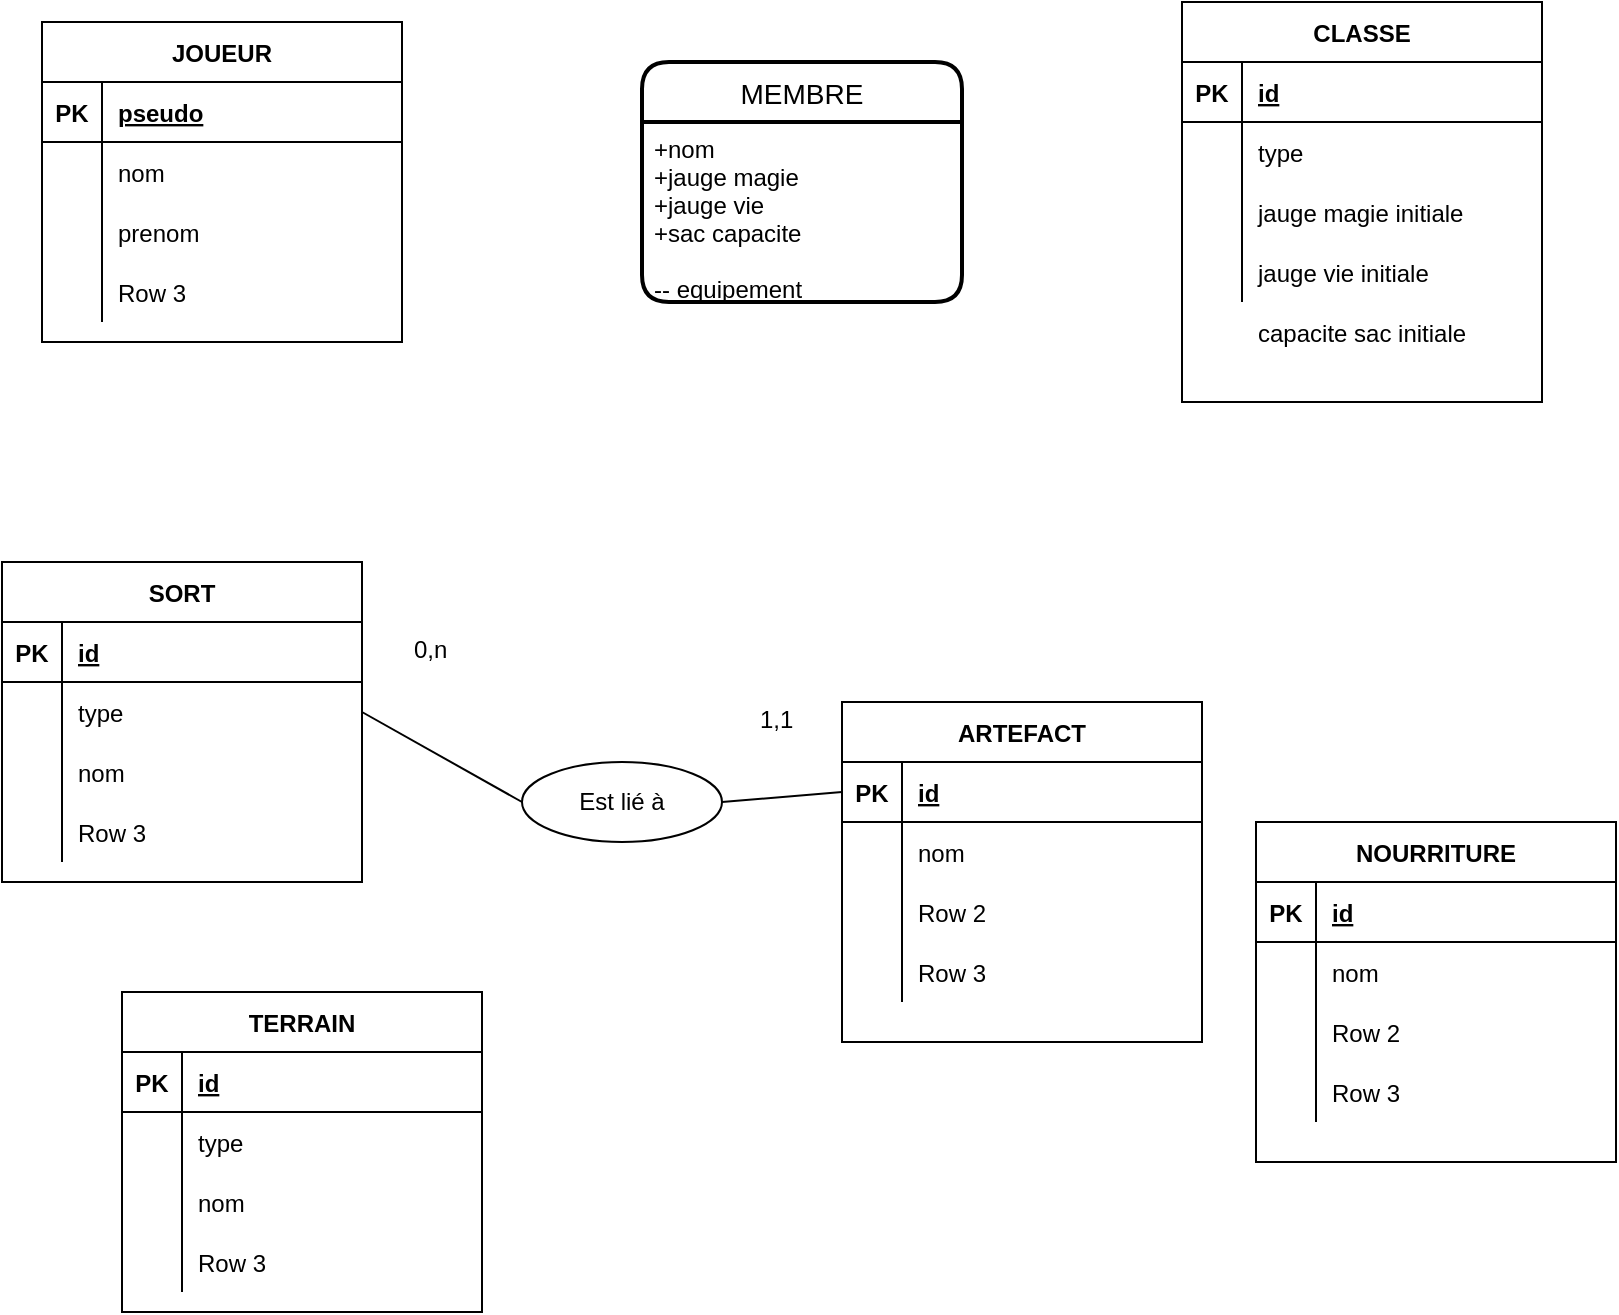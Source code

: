 <mxfile version="18.0.5" type="github">
  <diagram id="5ztTTNuFYKtxgXYqC56W" name="Page-1">
    <mxGraphModel dx="1221" dy="589" grid="1" gridSize="10" guides="1" tooltips="1" connect="1" arrows="1" fold="1" page="1" pageScale="1" pageWidth="827" pageHeight="1169" math="0" shadow="0">
      <root>
        <mxCell id="0" />
        <mxCell id="1" parent="0" />
        <mxCell id="EVqDO3nRReP4xpooN0YJ-36" value="JOUEUR" style="shape=table;startSize=30;container=1;collapsible=1;childLayout=tableLayout;fixedRows=1;rowLines=0;fontStyle=1;align=center;resizeLast=1;" vertex="1" parent="1">
          <mxGeometry x="40" y="100" width="180" height="160" as="geometry" />
        </mxCell>
        <mxCell id="EVqDO3nRReP4xpooN0YJ-37" value="" style="shape=tableRow;horizontal=0;startSize=0;swimlaneHead=0;swimlaneBody=0;fillColor=none;collapsible=0;dropTarget=0;points=[[0,0.5],[1,0.5]];portConstraint=eastwest;top=0;left=0;right=0;bottom=1;" vertex="1" parent="EVqDO3nRReP4xpooN0YJ-36">
          <mxGeometry y="30" width="180" height="30" as="geometry" />
        </mxCell>
        <mxCell id="EVqDO3nRReP4xpooN0YJ-38" value="PK" style="shape=partialRectangle;connectable=0;fillColor=none;top=0;left=0;bottom=0;right=0;fontStyle=1;overflow=hidden;" vertex="1" parent="EVqDO3nRReP4xpooN0YJ-37">
          <mxGeometry width="30" height="30" as="geometry">
            <mxRectangle width="30" height="30" as="alternateBounds" />
          </mxGeometry>
        </mxCell>
        <mxCell id="EVqDO3nRReP4xpooN0YJ-39" value="pseudo" style="shape=partialRectangle;connectable=0;fillColor=none;top=0;left=0;bottom=0;right=0;align=left;spacingLeft=6;fontStyle=5;overflow=hidden;" vertex="1" parent="EVqDO3nRReP4xpooN0YJ-37">
          <mxGeometry x="30" width="150" height="30" as="geometry">
            <mxRectangle width="150" height="30" as="alternateBounds" />
          </mxGeometry>
        </mxCell>
        <mxCell id="EVqDO3nRReP4xpooN0YJ-40" value="" style="shape=tableRow;horizontal=0;startSize=0;swimlaneHead=0;swimlaneBody=0;fillColor=none;collapsible=0;dropTarget=0;points=[[0,0.5],[1,0.5]];portConstraint=eastwest;top=0;left=0;right=0;bottom=0;" vertex="1" parent="EVqDO3nRReP4xpooN0YJ-36">
          <mxGeometry y="60" width="180" height="30" as="geometry" />
        </mxCell>
        <mxCell id="EVqDO3nRReP4xpooN0YJ-41" value="" style="shape=partialRectangle;connectable=0;fillColor=none;top=0;left=0;bottom=0;right=0;editable=1;overflow=hidden;" vertex="1" parent="EVqDO3nRReP4xpooN0YJ-40">
          <mxGeometry width="30" height="30" as="geometry">
            <mxRectangle width="30" height="30" as="alternateBounds" />
          </mxGeometry>
        </mxCell>
        <mxCell id="EVqDO3nRReP4xpooN0YJ-42" value="nom" style="shape=partialRectangle;connectable=0;fillColor=none;top=0;left=0;bottom=0;right=0;align=left;spacingLeft=6;overflow=hidden;" vertex="1" parent="EVqDO3nRReP4xpooN0YJ-40">
          <mxGeometry x="30" width="150" height="30" as="geometry">
            <mxRectangle width="150" height="30" as="alternateBounds" />
          </mxGeometry>
        </mxCell>
        <mxCell id="EVqDO3nRReP4xpooN0YJ-43" value="" style="shape=tableRow;horizontal=0;startSize=0;swimlaneHead=0;swimlaneBody=0;fillColor=none;collapsible=0;dropTarget=0;points=[[0,0.5],[1,0.5]];portConstraint=eastwest;top=0;left=0;right=0;bottom=0;" vertex="1" parent="EVqDO3nRReP4xpooN0YJ-36">
          <mxGeometry y="90" width="180" height="30" as="geometry" />
        </mxCell>
        <mxCell id="EVqDO3nRReP4xpooN0YJ-44" value="" style="shape=partialRectangle;connectable=0;fillColor=none;top=0;left=0;bottom=0;right=0;editable=1;overflow=hidden;" vertex="1" parent="EVqDO3nRReP4xpooN0YJ-43">
          <mxGeometry width="30" height="30" as="geometry">
            <mxRectangle width="30" height="30" as="alternateBounds" />
          </mxGeometry>
        </mxCell>
        <mxCell id="EVqDO3nRReP4xpooN0YJ-45" value="prenom" style="shape=partialRectangle;connectable=0;fillColor=none;top=0;left=0;bottom=0;right=0;align=left;spacingLeft=6;overflow=hidden;" vertex="1" parent="EVqDO3nRReP4xpooN0YJ-43">
          <mxGeometry x="30" width="150" height="30" as="geometry">
            <mxRectangle width="150" height="30" as="alternateBounds" />
          </mxGeometry>
        </mxCell>
        <mxCell id="EVqDO3nRReP4xpooN0YJ-46" value="" style="shape=tableRow;horizontal=0;startSize=0;swimlaneHead=0;swimlaneBody=0;fillColor=none;collapsible=0;dropTarget=0;points=[[0,0.5],[1,0.5]];portConstraint=eastwest;top=0;left=0;right=0;bottom=0;" vertex="1" parent="EVqDO3nRReP4xpooN0YJ-36">
          <mxGeometry y="120" width="180" height="30" as="geometry" />
        </mxCell>
        <mxCell id="EVqDO3nRReP4xpooN0YJ-47" value="" style="shape=partialRectangle;connectable=0;fillColor=none;top=0;left=0;bottom=0;right=0;editable=1;overflow=hidden;" vertex="1" parent="EVqDO3nRReP4xpooN0YJ-46">
          <mxGeometry width="30" height="30" as="geometry">
            <mxRectangle width="30" height="30" as="alternateBounds" />
          </mxGeometry>
        </mxCell>
        <mxCell id="EVqDO3nRReP4xpooN0YJ-48" value="Row 3" style="shape=partialRectangle;connectable=0;fillColor=none;top=0;left=0;bottom=0;right=0;align=left;spacingLeft=6;overflow=hidden;" vertex="1" parent="EVqDO3nRReP4xpooN0YJ-46">
          <mxGeometry x="30" width="150" height="30" as="geometry">
            <mxRectangle width="150" height="30" as="alternateBounds" />
          </mxGeometry>
        </mxCell>
        <mxCell id="EVqDO3nRReP4xpooN0YJ-49" value="CLASSE" style="shape=table;startSize=30;container=1;collapsible=1;childLayout=tableLayout;fixedRows=1;rowLines=0;fontStyle=1;align=center;resizeLast=1;" vertex="1" parent="1">
          <mxGeometry x="610" y="90" width="180" height="200" as="geometry" />
        </mxCell>
        <mxCell id="EVqDO3nRReP4xpooN0YJ-50" value="" style="shape=tableRow;horizontal=0;startSize=0;swimlaneHead=0;swimlaneBody=0;fillColor=none;collapsible=0;dropTarget=0;points=[[0,0.5],[1,0.5]];portConstraint=eastwest;top=0;left=0;right=0;bottom=1;" vertex="1" parent="EVqDO3nRReP4xpooN0YJ-49">
          <mxGeometry y="30" width="180" height="30" as="geometry" />
        </mxCell>
        <mxCell id="EVqDO3nRReP4xpooN0YJ-51" value="PK" style="shape=partialRectangle;connectable=0;fillColor=none;top=0;left=0;bottom=0;right=0;fontStyle=1;overflow=hidden;" vertex="1" parent="EVqDO3nRReP4xpooN0YJ-50">
          <mxGeometry width="30" height="30" as="geometry">
            <mxRectangle width="30" height="30" as="alternateBounds" />
          </mxGeometry>
        </mxCell>
        <mxCell id="EVqDO3nRReP4xpooN0YJ-52" value="id" style="shape=partialRectangle;connectable=0;fillColor=none;top=0;left=0;bottom=0;right=0;align=left;spacingLeft=6;fontStyle=5;overflow=hidden;" vertex="1" parent="EVqDO3nRReP4xpooN0YJ-50">
          <mxGeometry x="30" width="150" height="30" as="geometry">
            <mxRectangle width="150" height="30" as="alternateBounds" />
          </mxGeometry>
        </mxCell>
        <mxCell id="EVqDO3nRReP4xpooN0YJ-53" value="" style="shape=tableRow;horizontal=0;startSize=0;swimlaneHead=0;swimlaneBody=0;fillColor=none;collapsible=0;dropTarget=0;points=[[0,0.5],[1,0.5]];portConstraint=eastwest;top=0;left=0;right=0;bottom=0;" vertex="1" parent="EVqDO3nRReP4xpooN0YJ-49">
          <mxGeometry y="60" width="180" height="30" as="geometry" />
        </mxCell>
        <mxCell id="EVqDO3nRReP4xpooN0YJ-54" value="" style="shape=partialRectangle;connectable=0;fillColor=none;top=0;left=0;bottom=0;right=0;editable=1;overflow=hidden;" vertex="1" parent="EVqDO3nRReP4xpooN0YJ-53">
          <mxGeometry width="30" height="30" as="geometry">
            <mxRectangle width="30" height="30" as="alternateBounds" />
          </mxGeometry>
        </mxCell>
        <mxCell id="EVqDO3nRReP4xpooN0YJ-55" value="type" style="shape=partialRectangle;connectable=0;fillColor=none;top=0;left=0;bottom=0;right=0;align=left;spacingLeft=6;overflow=hidden;" vertex="1" parent="EVqDO3nRReP4xpooN0YJ-53">
          <mxGeometry x="30" width="150" height="30" as="geometry">
            <mxRectangle width="150" height="30" as="alternateBounds" />
          </mxGeometry>
        </mxCell>
        <mxCell id="EVqDO3nRReP4xpooN0YJ-56" value="" style="shape=tableRow;horizontal=0;startSize=0;swimlaneHead=0;swimlaneBody=0;fillColor=none;collapsible=0;dropTarget=0;points=[[0,0.5],[1,0.5]];portConstraint=eastwest;top=0;left=0;right=0;bottom=0;" vertex="1" parent="EVqDO3nRReP4xpooN0YJ-49">
          <mxGeometry y="90" width="180" height="30" as="geometry" />
        </mxCell>
        <mxCell id="EVqDO3nRReP4xpooN0YJ-57" value="" style="shape=partialRectangle;connectable=0;fillColor=none;top=0;left=0;bottom=0;right=0;editable=1;overflow=hidden;" vertex="1" parent="EVqDO3nRReP4xpooN0YJ-56">
          <mxGeometry width="30" height="30" as="geometry">
            <mxRectangle width="30" height="30" as="alternateBounds" />
          </mxGeometry>
        </mxCell>
        <mxCell id="EVqDO3nRReP4xpooN0YJ-58" value="jauge magie initiale" style="shape=partialRectangle;connectable=0;fillColor=none;top=0;left=0;bottom=0;right=0;align=left;spacingLeft=6;overflow=hidden;" vertex="1" parent="EVqDO3nRReP4xpooN0YJ-56">
          <mxGeometry x="30" width="150" height="30" as="geometry">
            <mxRectangle width="150" height="30" as="alternateBounds" />
          </mxGeometry>
        </mxCell>
        <mxCell id="EVqDO3nRReP4xpooN0YJ-59" value="" style="shape=tableRow;horizontal=0;startSize=0;swimlaneHead=0;swimlaneBody=0;fillColor=none;collapsible=0;dropTarget=0;points=[[0,0.5],[1,0.5]];portConstraint=eastwest;top=0;left=0;right=0;bottom=0;" vertex="1" parent="EVqDO3nRReP4xpooN0YJ-49">
          <mxGeometry y="120" width="180" height="30" as="geometry" />
        </mxCell>
        <mxCell id="EVqDO3nRReP4xpooN0YJ-60" value="" style="shape=partialRectangle;connectable=0;fillColor=none;top=0;left=0;bottom=0;right=0;editable=1;overflow=hidden;" vertex="1" parent="EVqDO3nRReP4xpooN0YJ-59">
          <mxGeometry width="30" height="30" as="geometry">
            <mxRectangle width="30" height="30" as="alternateBounds" />
          </mxGeometry>
        </mxCell>
        <mxCell id="EVqDO3nRReP4xpooN0YJ-61" value="jauge vie initiale" style="shape=partialRectangle;connectable=0;fillColor=none;top=0;left=0;bottom=0;right=0;align=left;spacingLeft=6;overflow=hidden;" vertex="1" parent="EVqDO3nRReP4xpooN0YJ-59">
          <mxGeometry x="30" width="150" height="30" as="geometry">
            <mxRectangle width="150" height="30" as="alternateBounds" />
          </mxGeometry>
        </mxCell>
        <mxCell id="EVqDO3nRReP4xpooN0YJ-78" value="MEMBRE" style="swimlane;childLayout=stackLayout;horizontal=1;startSize=30;horizontalStack=0;rounded=1;fontSize=14;fontStyle=0;strokeWidth=2;resizeParent=0;resizeLast=1;shadow=0;dashed=0;align=center;" vertex="1" parent="1">
          <mxGeometry x="340" y="120" width="160" height="120" as="geometry" />
        </mxCell>
        <mxCell id="EVqDO3nRReP4xpooN0YJ-79" value="+nom&#xa;+jauge magie&#xa;+jauge vie&#xa;+sac capacite&#xa;&#xa;-- equipement&#xa;" style="align=left;strokeColor=none;fillColor=none;spacingLeft=4;fontSize=12;verticalAlign=top;resizable=0;rotatable=0;part=1;" vertex="1" parent="EVqDO3nRReP4xpooN0YJ-78">
          <mxGeometry y="30" width="160" height="90" as="geometry" />
        </mxCell>
        <mxCell id="EVqDO3nRReP4xpooN0YJ-80" value="SORT" style="shape=table;startSize=30;container=1;collapsible=1;childLayout=tableLayout;fixedRows=1;rowLines=0;fontStyle=1;align=center;resizeLast=1;" vertex="1" parent="1">
          <mxGeometry x="20" y="370" width="180" height="160" as="geometry" />
        </mxCell>
        <mxCell id="EVqDO3nRReP4xpooN0YJ-81" value="" style="shape=tableRow;horizontal=0;startSize=0;swimlaneHead=0;swimlaneBody=0;fillColor=none;collapsible=0;dropTarget=0;points=[[0,0.5],[1,0.5]];portConstraint=eastwest;top=0;left=0;right=0;bottom=1;" vertex="1" parent="EVqDO3nRReP4xpooN0YJ-80">
          <mxGeometry y="30" width="180" height="30" as="geometry" />
        </mxCell>
        <mxCell id="EVqDO3nRReP4xpooN0YJ-82" value="PK" style="shape=partialRectangle;connectable=0;fillColor=none;top=0;left=0;bottom=0;right=0;fontStyle=1;overflow=hidden;" vertex="1" parent="EVqDO3nRReP4xpooN0YJ-81">
          <mxGeometry width="30" height="30" as="geometry">
            <mxRectangle width="30" height="30" as="alternateBounds" />
          </mxGeometry>
        </mxCell>
        <mxCell id="EVqDO3nRReP4xpooN0YJ-83" value="id" style="shape=partialRectangle;connectable=0;fillColor=none;top=0;left=0;bottom=0;right=0;align=left;spacingLeft=6;fontStyle=5;overflow=hidden;" vertex="1" parent="EVqDO3nRReP4xpooN0YJ-81">
          <mxGeometry x="30" width="150" height="30" as="geometry">
            <mxRectangle width="150" height="30" as="alternateBounds" />
          </mxGeometry>
        </mxCell>
        <mxCell id="EVqDO3nRReP4xpooN0YJ-84" value="" style="shape=tableRow;horizontal=0;startSize=0;swimlaneHead=0;swimlaneBody=0;fillColor=none;collapsible=0;dropTarget=0;points=[[0,0.5],[1,0.5]];portConstraint=eastwest;top=0;left=0;right=0;bottom=0;" vertex="1" parent="EVqDO3nRReP4xpooN0YJ-80">
          <mxGeometry y="60" width="180" height="30" as="geometry" />
        </mxCell>
        <mxCell id="EVqDO3nRReP4xpooN0YJ-85" value="" style="shape=partialRectangle;connectable=0;fillColor=none;top=0;left=0;bottom=0;right=0;editable=1;overflow=hidden;" vertex="1" parent="EVqDO3nRReP4xpooN0YJ-84">
          <mxGeometry width="30" height="30" as="geometry">
            <mxRectangle width="30" height="30" as="alternateBounds" />
          </mxGeometry>
        </mxCell>
        <mxCell id="EVqDO3nRReP4xpooN0YJ-86" value="type" style="shape=partialRectangle;connectable=0;fillColor=none;top=0;left=0;bottom=0;right=0;align=left;spacingLeft=6;overflow=hidden;" vertex="1" parent="EVqDO3nRReP4xpooN0YJ-84">
          <mxGeometry x="30" width="150" height="30" as="geometry">
            <mxRectangle width="150" height="30" as="alternateBounds" />
          </mxGeometry>
        </mxCell>
        <mxCell id="EVqDO3nRReP4xpooN0YJ-87" value="" style="shape=tableRow;horizontal=0;startSize=0;swimlaneHead=0;swimlaneBody=0;fillColor=none;collapsible=0;dropTarget=0;points=[[0,0.5],[1,0.5]];portConstraint=eastwest;top=0;left=0;right=0;bottom=0;" vertex="1" parent="EVqDO3nRReP4xpooN0YJ-80">
          <mxGeometry y="90" width="180" height="30" as="geometry" />
        </mxCell>
        <mxCell id="EVqDO3nRReP4xpooN0YJ-88" value="" style="shape=partialRectangle;connectable=0;fillColor=none;top=0;left=0;bottom=0;right=0;editable=1;overflow=hidden;" vertex="1" parent="EVqDO3nRReP4xpooN0YJ-87">
          <mxGeometry width="30" height="30" as="geometry">
            <mxRectangle width="30" height="30" as="alternateBounds" />
          </mxGeometry>
        </mxCell>
        <mxCell id="EVqDO3nRReP4xpooN0YJ-89" value="nom" style="shape=partialRectangle;connectable=0;fillColor=none;top=0;left=0;bottom=0;right=0;align=left;spacingLeft=6;overflow=hidden;" vertex="1" parent="EVqDO3nRReP4xpooN0YJ-87">
          <mxGeometry x="30" width="150" height="30" as="geometry">
            <mxRectangle width="150" height="30" as="alternateBounds" />
          </mxGeometry>
        </mxCell>
        <mxCell id="EVqDO3nRReP4xpooN0YJ-90" value="" style="shape=tableRow;horizontal=0;startSize=0;swimlaneHead=0;swimlaneBody=0;fillColor=none;collapsible=0;dropTarget=0;points=[[0,0.5],[1,0.5]];portConstraint=eastwest;top=0;left=0;right=0;bottom=0;" vertex="1" parent="EVqDO3nRReP4xpooN0YJ-80">
          <mxGeometry y="120" width="180" height="30" as="geometry" />
        </mxCell>
        <mxCell id="EVqDO3nRReP4xpooN0YJ-91" value="" style="shape=partialRectangle;connectable=0;fillColor=none;top=0;left=0;bottom=0;right=0;editable=1;overflow=hidden;" vertex="1" parent="EVqDO3nRReP4xpooN0YJ-90">
          <mxGeometry width="30" height="30" as="geometry">
            <mxRectangle width="30" height="30" as="alternateBounds" />
          </mxGeometry>
        </mxCell>
        <mxCell id="EVqDO3nRReP4xpooN0YJ-92" value="Row 3" style="shape=partialRectangle;connectable=0;fillColor=none;top=0;left=0;bottom=0;right=0;align=left;spacingLeft=6;overflow=hidden;" vertex="1" parent="EVqDO3nRReP4xpooN0YJ-90">
          <mxGeometry x="30" width="150" height="30" as="geometry">
            <mxRectangle width="150" height="30" as="alternateBounds" />
          </mxGeometry>
        </mxCell>
        <mxCell id="EVqDO3nRReP4xpooN0YJ-93" value="TERRAIN" style="shape=table;startSize=30;container=1;collapsible=1;childLayout=tableLayout;fixedRows=1;rowLines=0;fontStyle=1;align=center;resizeLast=1;" vertex="1" parent="1">
          <mxGeometry x="80" y="585" width="180" height="160" as="geometry" />
        </mxCell>
        <mxCell id="EVqDO3nRReP4xpooN0YJ-94" value="" style="shape=tableRow;horizontal=0;startSize=0;swimlaneHead=0;swimlaneBody=0;fillColor=none;collapsible=0;dropTarget=0;points=[[0,0.5],[1,0.5]];portConstraint=eastwest;top=0;left=0;right=0;bottom=1;" vertex="1" parent="EVqDO3nRReP4xpooN0YJ-93">
          <mxGeometry y="30" width="180" height="30" as="geometry" />
        </mxCell>
        <mxCell id="EVqDO3nRReP4xpooN0YJ-95" value="PK" style="shape=partialRectangle;connectable=0;fillColor=none;top=0;left=0;bottom=0;right=0;fontStyle=1;overflow=hidden;" vertex="1" parent="EVqDO3nRReP4xpooN0YJ-94">
          <mxGeometry width="30" height="30" as="geometry">
            <mxRectangle width="30" height="30" as="alternateBounds" />
          </mxGeometry>
        </mxCell>
        <mxCell id="EVqDO3nRReP4xpooN0YJ-96" value="id" style="shape=partialRectangle;connectable=0;fillColor=none;top=0;left=0;bottom=0;right=0;align=left;spacingLeft=6;fontStyle=5;overflow=hidden;" vertex="1" parent="EVqDO3nRReP4xpooN0YJ-94">
          <mxGeometry x="30" width="150" height="30" as="geometry">
            <mxRectangle width="150" height="30" as="alternateBounds" />
          </mxGeometry>
        </mxCell>
        <mxCell id="EVqDO3nRReP4xpooN0YJ-97" value="" style="shape=tableRow;horizontal=0;startSize=0;swimlaneHead=0;swimlaneBody=0;fillColor=none;collapsible=0;dropTarget=0;points=[[0,0.5],[1,0.5]];portConstraint=eastwest;top=0;left=0;right=0;bottom=0;" vertex="1" parent="EVqDO3nRReP4xpooN0YJ-93">
          <mxGeometry y="60" width="180" height="30" as="geometry" />
        </mxCell>
        <mxCell id="EVqDO3nRReP4xpooN0YJ-98" value="" style="shape=partialRectangle;connectable=0;fillColor=none;top=0;left=0;bottom=0;right=0;editable=1;overflow=hidden;" vertex="1" parent="EVqDO3nRReP4xpooN0YJ-97">
          <mxGeometry width="30" height="30" as="geometry">
            <mxRectangle width="30" height="30" as="alternateBounds" />
          </mxGeometry>
        </mxCell>
        <mxCell id="EVqDO3nRReP4xpooN0YJ-99" value="type" style="shape=partialRectangle;connectable=0;fillColor=none;top=0;left=0;bottom=0;right=0;align=left;spacingLeft=6;overflow=hidden;" vertex="1" parent="EVqDO3nRReP4xpooN0YJ-97">
          <mxGeometry x="30" width="150" height="30" as="geometry">
            <mxRectangle width="150" height="30" as="alternateBounds" />
          </mxGeometry>
        </mxCell>
        <mxCell id="EVqDO3nRReP4xpooN0YJ-100" value="" style="shape=tableRow;horizontal=0;startSize=0;swimlaneHead=0;swimlaneBody=0;fillColor=none;collapsible=0;dropTarget=0;points=[[0,0.5],[1,0.5]];portConstraint=eastwest;top=0;left=0;right=0;bottom=0;" vertex="1" parent="EVqDO3nRReP4xpooN0YJ-93">
          <mxGeometry y="90" width="180" height="30" as="geometry" />
        </mxCell>
        <mxCell id="EVqDO3nRReP4xpooN0YJ-101" value="" style="shape=partialRectangle;connectable=0;fillColor=none;top=0;left=0;bottom=0;right=0;editable=1;overflow=hidden;" vertex="1" parent="EVqDO3nRReP4xpooN0YJ-100">
          <mxGeometry width="30" height="30" as="geometry">
            <mxRectangle width="30" height="30" as="alternateBounds" />
          </mxGeometry>
        </mxCell>
        <mxCell id="EVqDO3nRReP4xpooN0YJ-102" value="nom" style="shape=partialRectangle;connectable=0;fillColor=none;top=0;left=0;bottom=0;right=0;align=left;spacingLeft=6;overflow=hidden;" vertex="1" parent="EVqDO3nRReP4xpooN0YJ-100">
          <mxGeometry x="30" width="150" height="30" as="geometry">
            <mxRectangle width="150" height="30" as="alternateBounds" />
          </mxGeometry>
        </mxCell>
        <mxCell id="EVqDO3nRReP4xpooN0YJ-103" value="" style="shape=tableRow;horizontal=0;startSize=0;swimlaneHead=0;swimlaneBody=0;fillColor=none;collapsible=0;dropTarget=0;points=[[0,0.5],[1,0.5]];portConstraint=eastwest;top=0;left=0;right=0;bottom=0;" vertex="1" parent="EVqDO3nRReP4xpooN0YJ-93">
          <mxGeometry y="120" width="180" height="30" as="geometry" />
        </mxCell>
        <mxCell id="EVqDO3nRReP4xpooN0YJ-104" value="" style="shape=partialRectangle;connectable=0;fillColor=none;top=0;left=0;bottom=0;right=0;editable=1;overflow=hidden;" vertex="1" parent="EVqDO3nRReP4xpooN0YJ-103">
          <mxGeometry width="30" height="30" as="geometry">
            <mxRectangle width="30" height="30" as="alternateBounds" />
          </mxGeometry>
        </mxCell>
        <mxCell id="EVqDO3nRReP4xpooN0YJ-105" value="Row 3" style="shape=partialRectangle;connectable=0;fillColor=none;top=0;left=0;bottom=0;right=0;align=left;spacingLeft=6;overflow=hidden;" vertex="1" parent="EVqDO3nRReP4xpooN0YJ-103">
          <mxGeometry x="30" width="150" height="30" as="geometry">
            <mxRectangle width="150" height="30" as="alternateBounds" />
          </mxGeometry>
        </mxCell>
        <mxCell id="EVqDO3nRReP4xpooN0YJ-123" value="ARTEFACT" style="shape=table;startSize=30;container=1;collapsible=1;childLayout=tableLayout;fixedRows=1;rowLines=0;fontStyle=1;align=center;resizeLast=1;" vertex="1" parent="1">
          <mxGeometry x="440" y="440" width="180" height="170" as="geometry" />
        </mxCell>
        <mxCell id="EVqDO3nRReP4xpooN0YJ-124" value="" style="shape=tableRow;horizontal=0;startSize=0;swimlaneHead=0;swimlaneBody=0;fillColor=none;collapsible=0;dropTarget=0;points=[[0,0.5],[1,0.5]];portConstraint=eastwest;top=0;left=0;right=0;bottom=1;" vertex="1" parent="EVqDO3nRReP4xpooN0YJ-123">
          <mxGeometry y="30" width="180" height="30" as="geometry" />
        </mxCell>
        <mxCell id="EVqDO3nRReP4xpooN0YJ-125" value="PK" style="shape=partialRectangle;connectable=0;fillColor=none;top=0;left=0;bottom=0;right=0;fontStyle=1;overflow=hidden;" vertex="1" parent="EVqDO3nRReP4xpooN0YJ-124">
          <mxGeometry width="30" height="30" as="geometry">
            <mxRectangle width="30" height="30" as="alternateBounds" />
          </mxGeometry>
        </mxCell>
        <mxCell id="EVqDO3nRReP4xpooN0YJ-126" value="id" style="shape=partialRectangle;connectable=0;fillColor=none;top=0;left=0;bottom=0;right=0;align=left;spacingLeft=6;fontStyle=5;overflow=hidden;" vertex="1" parent="EVqDO3nRReP4xpooN0YJ-124">
          <mxGeometry x="30" width="150" height="30" as="geometry">
            <mxRectangle width="150" height="30" as="alternateBounds" />
          </mxGeometry>
        </mxCell>
        <mxCell id="EVqDO3nRReP4xpooN0YJ-127" value="" style="shape=tableRow;horizontal=0;startSize=0;swimlaneHead=0;swimlaneBody=0;fillColor=none;collapsible=0;dropTarget=0;points=[[0,0.5],[1,0.5]];portConstraint=eastwest;top=0;left=0;right=0;bottom=0;" vertex="1" parent="EVqDO3nRReP4xpooN0YJ-123">
          <mxGeometry y="60" width="180" height="30" as="geometry" />
        </mxCell>
        <mxCell id="EVqDO3nRReP4xpooN0YJ-128" value="" style="shape=partialRectangle;connectable=0;fillColor=none;top=0;left=0;bottom=0;right=0;editable=1;overflow=hidden;" vertex="1" parent="EVqDO3nRReP4xpooN0YJ-127">
          <mxGeometry width="30" height="30" as="geometry">
            <mxRectangle width="30" height="30" as="alternateBounds" />
          </mxGeometry>
        </mxCell>
        <mxCell id="EVqDO3nRReP4xpooN0YJ-129" value="nom" style="shape=partialRectangle;connectable=0;fillColor=none;top=0;left=0;bottom=0;right=0;align=left;spacingLeft=6;overflow=hidden;" vertex="1" parent="EVqDO3nRReP4xpooN0YJ-127">
          <mxGeometry x="30" width="150" height="30" as="geometry">
            <mxRectangle width="150" height="30" as="alternateBounds" />
          </mxGeometry>
        </mxCell>
        <mxCell id="EVqDO3nRReP4xpooN0YJ-130" value="" style="shape=tableRow;horizontal=0;startSize=0;swimlaneHead=0;swimlaneBody=0;fillColor=none;collapsible=0;dropTarget=0;points=[[0,0.5],[1,0.5]];portConstraint=eastwest;top=0;left=0;right=0;bottom=0;" vertex="1" parent="EVqDO3nRReP4xpooN0YJ-123">
          <mxGeometry y="90" width="180" height="30" as="geometry" />
        </mxCell>
        <mxCell id="EVqDO3nRReP4xpooN0YJ-131" value="" style="shape=partialRectangle;connectable=0;fillColor=none;top=0;left=0;bottom=0;right=0;editable=1;overflow=hidden;" vertex="1" parent="EVqDO3nRReP4xpooN0YJ-130">
          <mxGeometry width="30" height="30" as="geometry">
            <mxRectangle width="30" height="30" as="alternateBounds" />
          </mxGeometry>
        </mxCell>
        <mxCell id="EVqDO3nRReP4xpooN0YJ-132" value="Row 2" style="shape=partialRectangle;connectable=0;fillColor=none;top=0;left=0;bottom=0;right=0;align=left;spacingLeft=6;overflow=hidden;" vertex="1" parent="EVqDO3nRReP4xpooN0YJ-130">
          <mxGeometry x="30" width="150" height="30" as="geometry">
            <mxRectangle width="150" height="30" as="alternateBounds" />
          </mxGeometry>
        </mxCell>
        <mxCell id="EVqDO3nRReP4xpooN0YJ-133" value="" style="shape=tableRow;horizontal=0;startSize=0;swimlaneHead=0;swimlaneBody=0;fillColor=none;collapsible=0;dropTarget=0;points=[[0,0.5],[1,0.5]];portConstraint=eastwest;top=0;left=0;right=0;bottom=0;" vertex="1" parent="EVqDO3nRReP4xpooN0YJ-123">
          <mxGeometry y="120" width="180" height="30" as="geometry" />
        </mxCell>
        <mxCell id="EVqDO3nRReP4xpooN0YJ-134" value="" style="shape=partialRectangle;connectable=0;fillColor=none;top=0;left=0;bottom=0;right=0;editable=1;overflow=hidden;" vertex="1" parent="EVqDO3nRReP4xpooN0YJ-133">
          <mxGeometry width="30" height="30" as="geometry">
            <mxRectangle width="30" height="30" as="alternateBounds" />
          </mxGeometry>
        </mxCell>
        <mxCell id="EVqDO3nRReP4xpooN0YJ-135" value="Row 3" style="shape=partialRectangle;connectable=0;fillColor=none;top=0;left=0;bottom=0;right=0;align=left;spacingLeft=6;overflow=hidden;" vertex="1" parent="EVqDO3nRReP4xpooN0YJ-133">
          <mxGeometry x="30" width="150" height="30" as="geometry">
            <mxRectangle width="150" height="30" as="alternateBounds" />
          </mxGeometry>
        </mxCell>
        <mxCell id="EVqDO3nRReP4xpooN0YJ-137" value="NOURRITURE" style="shape=table;startSize=30;container=1;collapsible=1;childLayout=tableLayout;fixedRows=1;rowLines=0;fontStyle=1;align=center;resizeLast=1;" vertex="1" parent="1">
          <mxGeometry x="647" y="500" width="180" height="170" as="geometry" />
        </mxCell>
        <mxCell id="EVqDO3nRReP4xpooN0YJ-138" value="" style="shape=tableRow;horizontal=0;startSize=0;swimlaneHead=0;swimlaneBody=0;fillColor=none;collapsible=0;dropTarget=0;points=[[0,0.5],[1,0.5]];portConstraint=eastwest;top=0;left=0;right=0;bottom=1;" vertex="1" parent="EVqDO3nRReP4xpooN0YJ-137">
          <mxGeometry y="30" width="180" height="30" as="geometry" />
        </mxCell>
        <mxCell id="EVqDO3nRReP4xpooN0YJ-139" value="PK" style="shape=partialRectangle;connectable=0;fillColor=none;top=0;left=0;bottom=0;right=0;fontStyle=1;overflow=hidden;" vertex="1" parent="EVqDO3nRReP4xpooN0YJ-138">
          <mxGeometry width="30" height="30" as="geometry">
            <mxRectangle width="30" height="30" as="alternateBounds" />
          </mxGeometry>
        </mxCell>
        <mxCell id="EVqDO3nRReP4xpooN0YJ-140" value="id" style="shape=partialRectangle;connectable=0;fillColor=none;top=0;left=0;bottom=0;right=0;align=left;spacingLeft=6;fontStyle=5;overflow=hidden;" vertex="1" parent="EVqDO3nRReP4xpooN0YJ-138">
          <mxGeometry x="30" width="150" height="30" as="geometry">
            <mxRectangle width="150" height="30" as="alternateBounds" />
          </mxGeometry>
        </mxCell>
        <mxCell id="EVqDO3nRReP4xpooN0YJ-141" value="" style="shape=tableRow;horizontal=0;startSize=0;swimlaneHead=0;swimlaneBody=0;fillColor=none;collapsible=0;dropTarget=0;points=[[0,0.5],[1,0.5]];portConstraint=eastwest;top=0;left=0;right=0;bottom=0;" vertex="1" parent="EVqDO3nRReP4xpooN0YJ-137">
          <mxGeometry y="60" width="180" height="30" as="geometry" />
        </mxCell>
        <mxCell id="EVqDO3nRReP4xpooN0YJ-142" value="" style="shape=partialRectangle;connectable=0;fillColor=none;top=0;left=0;bottom=0;right=0;editable=1;overflow=hidden;" vertex="1" parent="EVqDO3nRReP4xpooN0YJ-141">
          <mxGeometry width="30" height="30" as="geometry">
            <mxRectangle width="30" height="30" as="alternateBounds" />
          </mxGeometry>
        </mxCell>
        <mxCell id="EVqDO3nRReP4xpooN0YJ-143" value="nom" style="shape=partialRectangle;connectable=0;fillColor=none;top=0;left=0;bottom=0;right=0;align=left;spacingLeft=6;overflow=hidden;" vertex="1" parent="EVqDO3nRReP4xpooN0YJ-141">
          <mxGeometry x="30" width="150" height="30" as="geometry">
            <mxRectangle width="150" height="30" as="alternateBounds" />
          </mxGeometry>
        </mxCell>
        <mxCell id="EVqDO3nRReP4xpooN0YJ-144" value="" style="shape=tableRow;horizontal=0;startSize=0;swimlaneHead=0;swimlaneBody=0;fillColor=none;collapsible=0;dropTarget=0;points=[[0,0.5],[1,0.5]];portConstraint=eastwest;top=0;left=0;right=0;bottom=0;" vertex="1" parent="EVqDO3nRReP4xpooN0YJ-137">
          <mxGeometry y="90" width="180" height="30" as="geometry" />
        </mxCell>
        <mxCell id="EVqDO3nRReP4xpooN0YJ-145" value="" style="shape=partialRectangle;connectable=0;fillColor=none;top=0;left=0;bottom=0;right=0;editable=1;overflow=hidden;" vertex="1" parent="EVqDO3nRReP4xpooN0YJ-144">
          <mxGeometry width="30" height="30" as="geometry">
            <mxRectangle width="30" height="30" as="alternateBounds" />
          </mxGeometry>
        </mxCell>
        <mxCell id="EVqDO3nRReP4xpooN0YJ-146" value="Row 2" style="shape=partialRectangle;connectable=0;fillColor=none;top=0;left=0;bottom=0;right=0;align=left;spacingLeft=6;overflow=hidden;" vertex="1" parent="EVqDO3nRReP4xpooN0YJ-144">
          <mxGeometry x="30" width="150" height="30" as="geometry">
            <mxRectangle width="150" height="30" as="alternateBounds" />
          </mxGeometry>
        </mxCell>
        <mxCell id="EVqDO3nRReP4xpooN0YJ-147" value="" style="shape=tableRow;horizontal=0;startSize=0;swimlaneHead=0;swimlaneBody=0;fillColor=none;collapsible=0;dropTarget=0;points=[[0,0.5],[1,0.5]];portConstraint=eastwest;top=0;left=0;right=0;bottom=0;" vertex="1" parent="EVqDO3nRReP4xpooN0YJ-137">
          <mxGeometry y="120" width="180" height="30" as="geometry" />
        </mxCell>
        <mxCell id="EVqDO3nRReP4xpooN0YJ-148" value="" style="shape=partialRectangle;connectable=0;fillColor=none;top=0;left=0;bottom=0;right=0;editable=1;overflow=hidden;" vertex="1" parent="EVqDO3nRReP4xpooN0YJ-147">
          <mxGeometry width="30" height="30" as="geometry">
            <mxRectangle width="30" height="30" as="alternateBounds" />
          </mxGeometry>
        </mxCell>
        <mxCell id="EVqDO3nRReP4xpooN0YJ-149" value="Row 3" style="shape=partialRectangle;connectable=0;fillColor=none;top=0;left=0;bottom=0;right=0;align=left;spacingLeft=6;overflow=hidden;" vertex="1" parent="EVqDO3nRReP4xpooN0YJ-147">
          <mxGeometry x="30" width="150" height="30" as="geometry">
            <mxRectangle width="150" height="30" as="alternateBounds" />
          </mxGeometry>
        </mxCell>
        <mxCell id="EVqDO3nRReP4xpooN0YJ-166" value="Est lié à" style="ellipse;whiteSpace=wrap;html=1;align=center;" vertex="1" parent="1">
          <mxGeometry x="280" y="470" width="100" height="40" as="geometry" />
        </mxCell>
        <mxCell id="EVqDO3nRReP4xpooN0YJ-169" value="" style="endArrow=none;html=1;rounded=0;entryX=0;entryY=0.5;entryDx=0;entryDy=0;" edge="1" parent="1" target="EVqDO3nRReP4xpooN0YJ-124">
          <mxGeometry relative="1" as="geometry">
            <mxPoint x="380" y="490" as="sourcePoint" />
            <mxPoint x="480" y="440" as="targetPoint" />
          </mxGeometry>
        </mxCell>
        <mxCell id="EVqDO3nRReP4xpooN0YJ-170" value="" style="endArrow=none;html=1;rounded=0;exitX=1;exitY=0.5;exitDx=0;exitDy=0;entryX=0;entryY=0.5;entryDx=0;entryDy=0;" edge="1" parent="1" source="EVqDO3nRReP4xpooN0YJ-84" target="EVqDO3nRReP4xpooN0YJ-166">
          <mxGeometry relative="1" as="geometry">
            <mxPoint x="320" y="440" as="sourcePoint" />
            <mxPoint x="480" y="440" as="targetPoint" />
          </mxGeometry>
        </mxCell>
        <mxCell id="EVqDO3nRReP4xpooN0YJ-171" value="0,n" style="text;strokeColor=none;fillColor=none;spacingLeft=4;spacingRight=4;overflow=hidden;rotatable=0;points=[[0,0.5],[1,0.5]];portConstraint=eastwest;fontSize=12;" vertex="1" parent="1">
          <mxGeometry x="220" y="400" width="40" height="30" as="geometry" />
        </mxCell>
        <mxCell id="EVqDO3nRReP4xpooN0YJ-172" value="1,1" style="text;strokeColor=none;fillColor=none;spacingLeft=4;spacingRight=4;overflow=hidden;rotatable=0;points=[[0,0.5],[1,0.5]];portConstraint=eastwest;fontSize=12;" vertex="1" parent="1">
          <mxGeometry x="393" y="435" width="40" height="30" as="geometry" />
        </mxCell>
        <mxCell id="EVqDO3nRReP4xpooN0YJ-173" value="capacite sac initiale" style="shape=partialRectangle;connectable=0;fillColor=none;top=0;left=0;bottom=0;right=0;align=left;spacingLeft=6;overflow=hidden;" vertex="1" parent="1">
          <mxGeometry x="640" y="240" width="150" height="30" as="geometry">
            <mxRectangle width="150" height="30" as="alternateBounds" />
          </mxGeometry>
        </mxCell>
      </root>
    </mxGraphModel>
  </diagram>
</mxfile>
